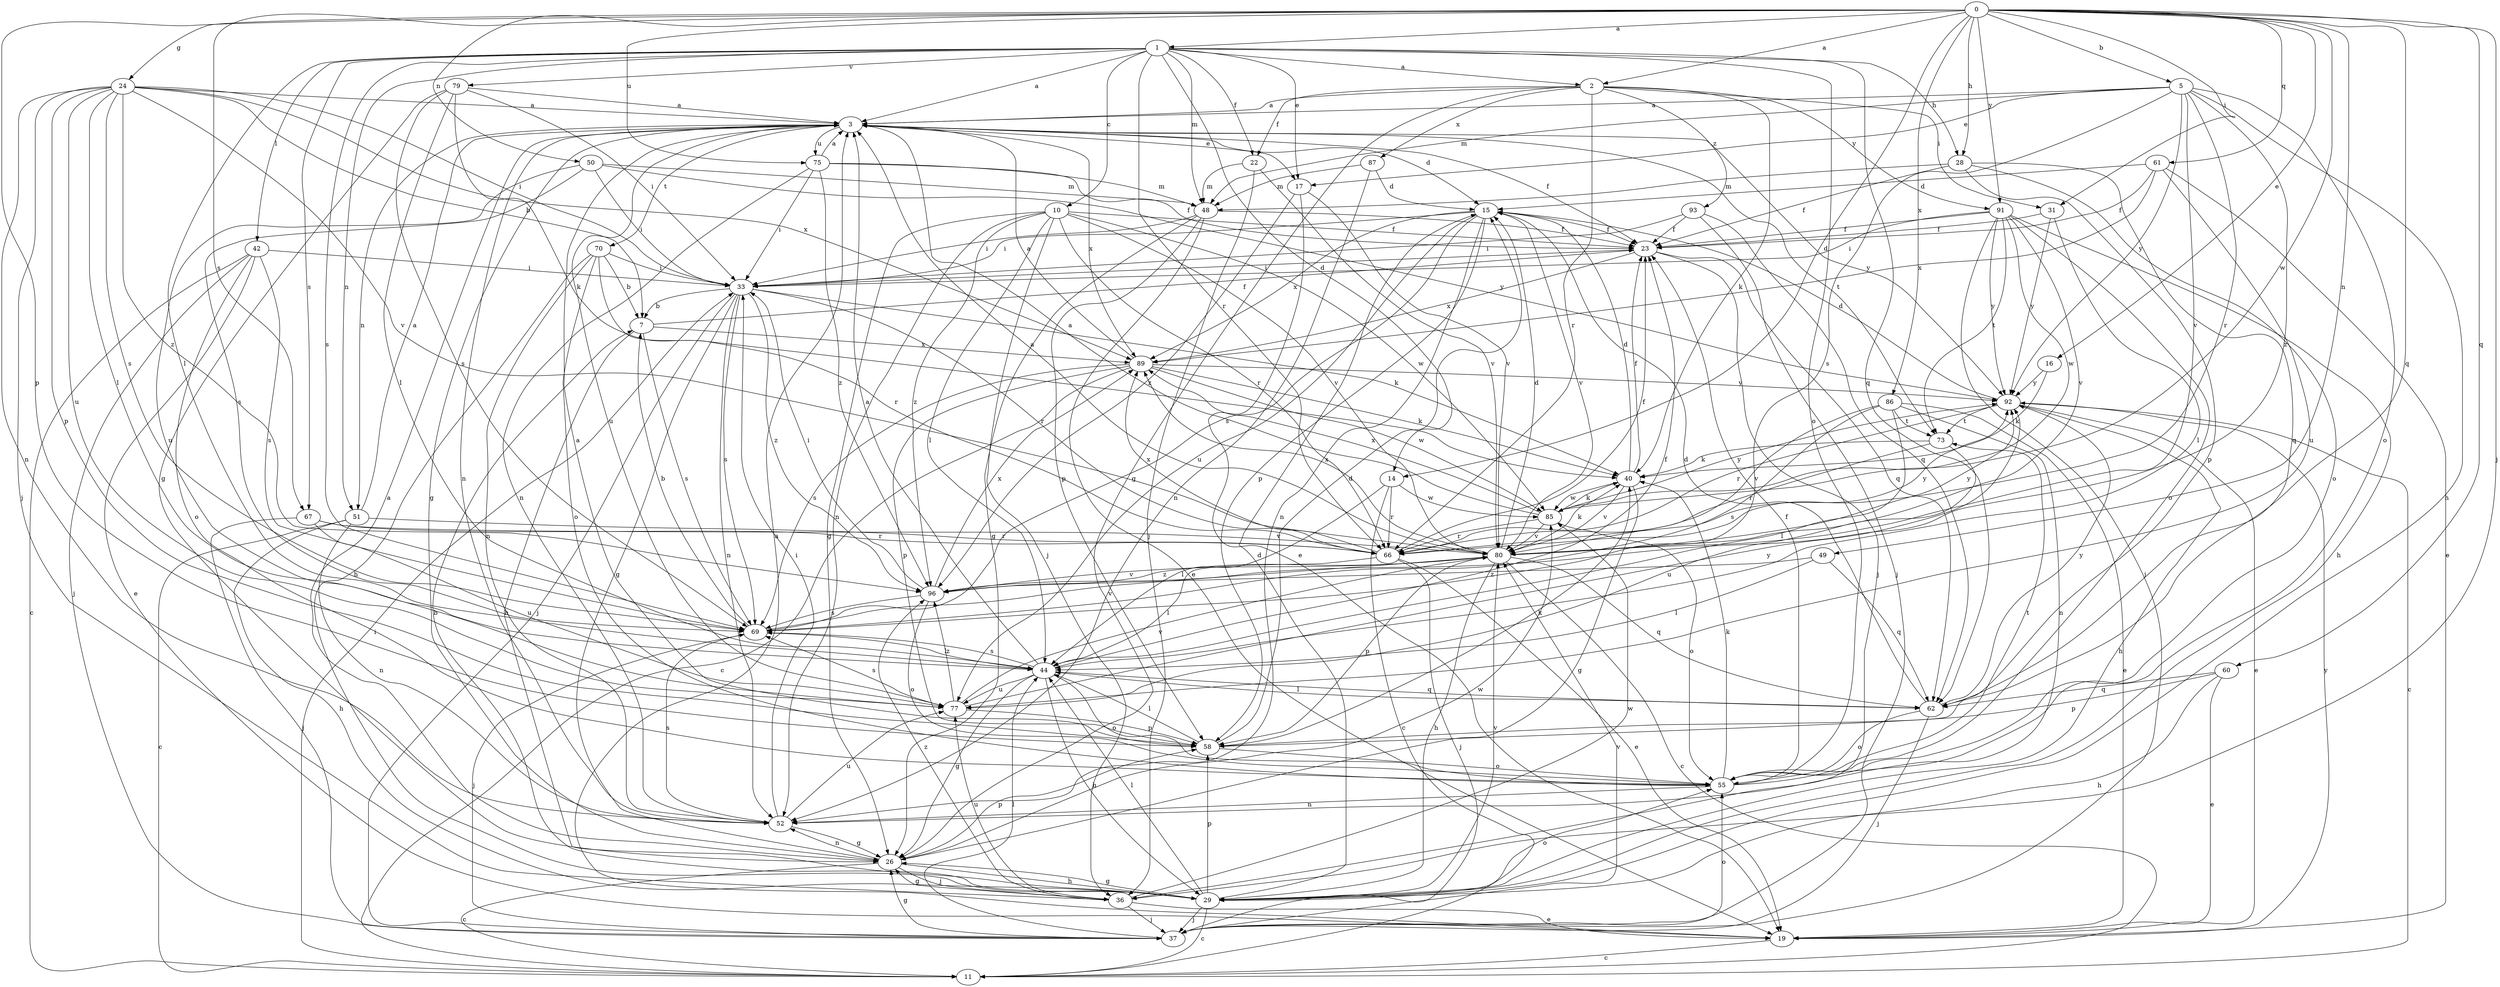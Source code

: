 strict digraph  {
0;
1;
2;
3;
5;
7;
10;
11;
14;
15;
16;
17;
19;
22;
23;
24;
26;
28;
29;
31;
33;
36;
37;
40;
42;
44;
48;
49;
50;
51;
52;
55;
58;
60;
61;
62;
66;
67;
69;
70;
73;
75;
77;
79;
80;
85;
86;
87;
89;
91;
92;
93;
96;
0 -> 1  [label=a];
0 -> 2  [label=a];
0 -> 5  [label=b];
0 -> 14  [label=d];
0 -> 16  [label=e];
0 -> 24  [label=g];
0 -> 28  [label=h];
0 -> 31  [label=i];
0 -> 36  [label=j];
0 -> 49  [label=n];
0 -> 50  [label=n];
0 -> 58  [label=p];
0 -> 60  [label=q];
0 -> 61  [label=q];
0 -> 62  [label=q];
0 -> 67  [label=s];
0 -> 75  [label=u];
0 -> 85  [label=w];
0 -> 86  [label=x];
0 -> 91  [label=y];
1 -> 2  [label=a];
1 -> 3  [label=a];
1 -> 10  [label=c];
1 -> 14  [label=d];
1 -> 17  [label=e];
1 -> 22  [label=f];
1 -> 28  [label=h];
1 -> 42  [label=l];
1 -> 44  [label=l];
1 -> 48  [label=m];
1 -> 51  [label=n];
1 -> 55  [label=o];
1 -> 62  [label=q];
1 -> 66  [label=r];
1 -> 67  [label=s];
1 -> 69  [label=s];
1 -> 79  [label=v];
2 -> 3  [label=a];
2 -> 22  [label=f];
2 -> 26  [label=g];
2 -> 31  [label=i];
2 -> 40  [label=k];
2 -> 66  [label=r];
2 -> 87  [label=x];
2 -> 91  [label=y];
2 -> 93  [label=z];
3 -> 15  [label=d];
3 -> 17  [label=e];
3 -> 23  [label=f];
3 -> 26  [label=g];
3 -> 51  [label=n];
3 -> 52  [label=n];
3 -> 70  [label=t];
3 -> 73  [label=t];
3 -> 75  [label=u];
3 -> 77  [label=u];
3 -> 89  [label=x];
3 -> 92  [label=y];
5 -> 3  [label=a];
5 -> 17  [label=e];
5 -> 29  [label=h];
5 -> 48  [label=m];
5 -> 55  [label=o];
5 -> 66  [label=r];
5 -> 69  [label=s];
5 -> 80  [label=v];
5 -> 92  [label=y];
5 -> 96  [label=z];
7 -> 23  [label=f];
7 -> 29  [label=h];
7 -> 69  [label=s];
7 -> 89  [label=x];
10 -> 23  [label=f];
10 -> 26  [label=g];
10 -> 36  [label=j];
10 -> 44  [label=l];
10 -> 52  [label=n];
10 -> 66  [label=r];
10 -> 80  [label=v];
10 -> 85  [label=w];
10 -> 96  [label=z];
11 -> 33  [label=i];
14 -> 11  [label=c];
14 -> 44  [label=l];
14 -> 66  [label=r];
14 -> 85  [label=w];
15 -> 23  [label=f];
15 -> 33  [label=i];
15 -> 52  [label=n];
15 -> 58  [label=p];
15 -> 69  [label=s];
15 -> 77  [label=u];
15 -> 80  [label=v];
15 -> 89  [label=x];
16 -> 40  [label=k];
16 -> 92  [label=y];
17 -> 19  [label=e];
17 -> 80  [label=v];
17 -> 96  [label=z];
19 -> 3  [label=a];
19 -> 11  [label=c];
19 -> 92  [label=y];
22 -> 36  [label=j];
22 -> 48  [label=m];
22 -> 80  [label=v];
23 -> 33  [label=i];
23 -> 36  [label=j];
23 -> 62  [label=q];
23 -> 89  [label=x];
24 -> 3  [label=a];
24 -> 7  [label=b];
24 -> 33  [label=i];
24 -> 36  [label=j];
24 -> 44  [label=l];
24 -> 52  [label=n];
24 -> 58  [label=p];
24 -> 69  [label=s];
24 -> 77  [label=u];
24 -> 80  [label=v];
24 -> 89  [label=x];
24 -> 96  [label=z];
26 -> 3  [label=a];
26 -> 11  [label=c];
26 -> 29  [label=h];
26 -> 36  [label=j];
26 -> 52  [label=n];
26 -> 58  [label=p];
26 -> 85  [label=w];
28 -> 23  [label=f];
28 -> 48  [label=m];
28 -> 55  [label=o];
28 -> 58  [label=p];
28 -> 62  [label=q];
29 -> 7  [label=b];
29 -> 11  [label=c];
29 -> 15  [label=d];
29 -> 26  [label=g];
29 -> 37  [label=j];
29 -> 44  [label=l];
29 -> 55  [label=o];
29 -> 58  [label=p];
29 -> 80  [label=v];
31 -> 23  [label=f];
31 -> 44  [label=l];
31 -> 92  [label=y];
33 -> 7  [label=b];
33 -> 26  [label=g];
33 -> 37  [label=j];
33 -> 40  [label=k];
33 -> 52  [label=n];
33 -> 66  [label=r];
33 -> 69  [label=s];
33 -> 96  [label=z];
36 -> 19  [label=e];
36 -> 26  [label=g];
36 -> 37  [label=j];
36 -> 77  [label=u];
36 -> 85  [label=w];
36 -> 96  [label=z];
37 -> 26  [label=g];
37 -> 44  [label=l];
37 -> 55  [label=o];
37 -> 80  [label=v];
40 -> 15  [label=d];
40 -> 23  [label=f];
40 -> 26  [label=g];
40 -> 80  [label=v];
40 -> 85  [label=w];
42 -> 11  [label=c];
42 -> 19  [label=e];
42 -> 33  [label=i];
42 -> 37  [label=j];
42 -> 55  [label=o];
42 -> 69  [label=s];
44 -> 3  [label=a];
44 -> 23  [label=f];
44 -> 26  [label=g];
44 -> 29  [label=h];
44 -> 55  [label=o];
44 -> 62  [label=q];
44 -> 69  [label=s];
44 -> 77  [label=u];
48 -> 19  [label=e];
48 -> 23  [label=f];
48 -> 26  [label=g];
48 -> 33  [label=i];
48 -> 58  [label=p];
49 -> 44  [label=l];
49 -> 62  [label=q];
49 -> 96  [label=z];
50 -> 33  [label=i];
50 -> 48  [label=m];
50 -> 69  [label=s];
50 -> 77  [label=u];
50 -> 92  [label=y];
51 -> 3  [label=a];
51 -> 11  [label=c];
51 -> 29  [label=h];
51 -> 52  [label=n];
51 -> 66  [label=r];
52 -> 26  [label=g];
52 -> 33  [label=i];
52 -> 69  [label=s];
52 -> 77  [label=u];
55 -> 23  [label=f];
55 -> 40  [label=k];
55 -> 52  [label=n];
55 -> 73  [label=t];
58 -> 3  [label=a];
58 -> 15  [label=d];
58 -> 40  [label=k];
58 -> 44  [label=l];
58 -> 55  [label=o];
60 -> 19  [label=e];
60 -> 29  [label=h];
60 -> 58  [label=p];
60 -> 62  [label=q];
61 -> 15  [label=d];
61 -> 19  [label=e];
61 -> 23  [label=f];
61 -> 77  [label=u];
61 -> 89  [label=x];
62 -> 15  [label=d];
62 -> 37  [label=j];
62 -> 44  [label=l];
62 -> 55  [label=o];
62 -> 92  [label=y];
66 -> 19  [label=e];
66 -> 23  [label=f];
66 -> 37  [label=j];
66 -> 44  [label=l];
66 -> 89  [label=x];
66 -> 92  [label=y];
67 -> 37  [label=j];
67 -> 66  [label=r];
67 -> 77  [label=u];
67 -> 80  [label=v];
69 -> 7  [label=b];
69 -> 37  [label=j];
69 -> 44  [label=l];
69 -> 80  [label=v];
70 -> 7  [label=b];
70 -> 29  [label=h];
70 -> 33  [label=i];
70 -> 52  [label=n];
70 -> 55  [label=o];
70 -> 66  [label=r];
73 -> 40  [label=k];
73 -> 66  [label=r];
73 -> 77  [label=u];
75 -> 3  [label=a];
75 -> 23  [label=f];
75 -> 33  [label=i];
75 -> 48  [label=m];
75 -> 52  [label=n];
75 -> 96  [label=z];
77 -> 58  [label=p];
77 -> 69  [label=s];
77 -> 80  [label=v];
77 -> 92  [label=y];
77 -> 96  [label=z];
79 -> 3  [label=a];
79 -> 26  [label=g];
79 -> 33  [label=i];
79 -> 40  [label=k];
79 -> 44  [label=l];
79 -> 69  [label=s];
80 -> 3  [label=a];
80 -> 11  [label=c];
80 -> 15  [label=d];
80 -> 29  [label=h];
80 -> 40  [label=k];
80 -> 58  [label=p];
80 -> 62  [label=q];
80 -> 89  [label=x];
80 -> 92  [label=y];
80 -> 96  [label=z];
85 -> 3  [label=a];
85 -> 40  [label=k];
85 -> 55  [label=o];
85 -> 66  [label=r];
85 -> 80  [label=v];
85 -> 89  [label=x];
85 -> 92  [label=y];
86 -> 19  [label=e];
86 -> 44  [label=l];
86 -> 52  [label=n];
86 -> 69  [label=s];
86 -> 73  [label=t];
86 -> 80  [label=v];
87 -> 15  [label=d];
87 -> 48  [label=m];
87 -> 52  [label=n];
89 -> 3  [label=a];
89 -> 11  [label=c];
89 -> 40  [label=k];
89 -> 58  [label=p];
89 -> 69  [label=s];
89 -> 85  [label=w];
89 -> 92  [label=y];
91 -> 23  [label=f];
91 -> 29  [label=h];
91 -> 33  [label=i];
91 -> 37  [label=j];
91 -> 55  [label=o];
91 -> 73  [label=t];
91 -> 80  [label=v];
91 -> 85  [label=w];
91 -> 92  [label=y];
92 -> 11  [label=c];
92 -> 15  [label=d];
92 -> 19  [label=e];
92 -> 29  [label=h];
92 -> 66  [label=r];
92 -> 73  [label=t];
93 -> 23  [label=f];
93 -> 33  [label=i];
93 -> 37  [label=j];
93 -> 62  [label=q];
96 -> 33  [label=i];
96 -> 55  [label=o];
96 -> 69  [label=s];
96 -> 80  [label=v];
96 -> 89  [label=x];
}

